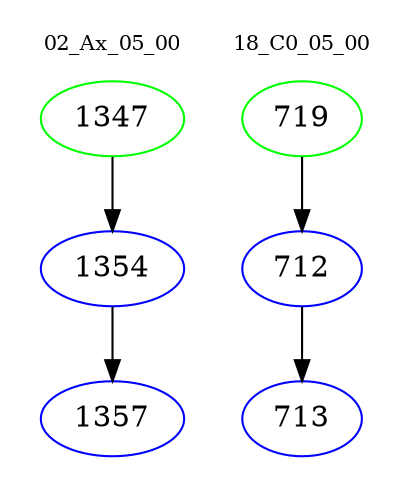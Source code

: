 digraph{
subgraph cluster_0 {
color = white
label = "02_Ax_05_00";
fontsize=10;
T0_1347 [label="1347", color="green"]
T0_1347 -> T0_1354 [color="black"]
T0_1354 [label="1354", color="blue"]
T0_1354 -> T0_1357 [color="black"]
T0_1357 [label="1357", color="blue"]
}
subgraph cluster_1 {
color = white
label = "18_C0_05_00";
fontsize=10;
T1_719 [label="719", color="green"]
T1_719 -> T1_712 [color="black"]
T1_712 [label="712", color="blue"]
T1_712 -> T1_713 [color="black"]
T1_713 [label="713", color="blue"]
}
}
